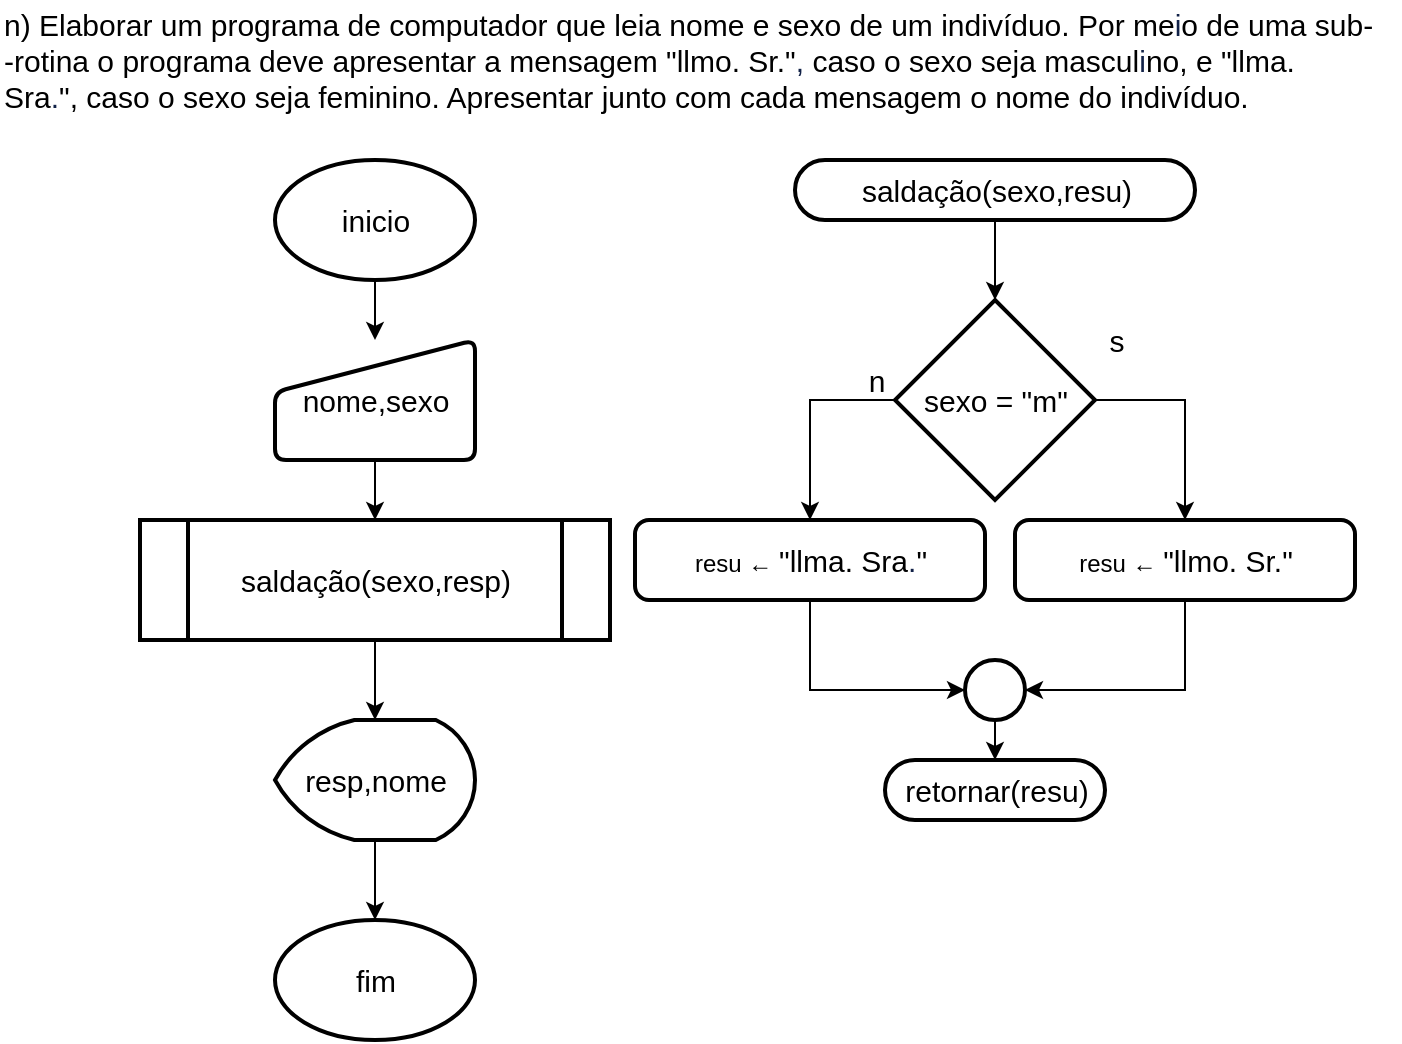 <mxfile version="19.0.3" type="device"><diagram id="hr_fe4lypUMsLCWDE3dJ" name="Página-1"><mxGraphModel dx="1422" dy="865" grid="1" gridSize="10" guides="1" tooltips="1" connect="1" arrows="1" fold="1" page="1" pageScale="1" pageWidth="827" pageHeight="1169" math="0" shadow="0"><root><mxCell id="0"/><mxCell id="1" parent="0"/><mxCell id="VWSv6yplb4yTsYVX-18j-1" value="&lt;span class=&quot;fontstyle0&quot; style=&quot;font-size: 15px;&quot;&gt;n) Elaborar um programa de computador que leia nome e sexo de um indivíduo. Por me&lt;/span&gt;&lt;span style=&quot;color: rgb(17, 33, 71); font-size: 15px;&quot; class=&quot;fontstyle0&quot;&gt;i&lt;/span&gt;&lt;span class=&quot;fontstyle0&quot; style=&quot;font-size: 15px;&quot;&gt;o de uma sub-&lt;br style=&quot;font-size: 15px;&quot;&gt;-rotina o programa deve apresentar a mensagem &quot;llmo. Sr.&quot;&lt;/span&gt;&lt;span style=&quot;color: rgb(17, 33, 71); font-size: 15px;&quot; class=&quot;fontstyle0&quot;&gt;, &lt;/span&gt;&lt;span class=&quot;fontstyle0&quot; style=&quot;font-size: 15px;&quot;&gt;caso o sexo seja mascul&lt;/span&gt;&lt;span style=&quot;color: rgb(17, 33, 71); font-size: 15px;&quot; class=&quot;fontstyle0&quot;&gt;i&lt;/span&gt;&lt;span class=&quot;fontstyle0&quot; style=&quot;font-size: 15px;&quot;&gt;no, e &quot;llma.&lt;br style=&quot;font-size: 15px;&quot;&gt;Sra&lt;/span&gt;&lt;span style=&quot;color: rgb(17, 33, 71); font-size: 15px;&quot; class=&quot;fontstyle0&quot;&gt;.&lt;/span&gt;&lt;span class=&quot;fontstyle0&quot; style=&quot;font-size: 15px;&quot;&gt;&quot;, caso o sexo seja feminino. Apresentar junto com cada mensagem o nome do indivíduo.&lt;/span&gt; " style="text;html=1;align=left;verticalAlign=middle;resizable=0;points=[];autosize=1;strokeColor=none;fillColor=none;fontSize=15;" parent="1" vertex="1"><mxGeometry width="700" height="60" as="geometry"/></mxCell><mxCell id="VWSv6yplb4yTsYVX-18j-24" value="" style="edgeStyle=orthogonalEdgeStyle;rounded=0;orthogonalLoop=1;jettySize=auto;html=1;fontSize=15;" parent="1" source="VWSv6yplb4yTsYVX-18j-2" target="VWSv6yplb4yTsYVX-18j-4" edge="1"><mxGeometry relative="1" as="geometry"/></mxCell><mxCell id="VWSv6yplb4yTsYVX-18j-2" value="saldação(sexo,resu)" style="html=1;dashed=0;whitespace=wrap;shape=mxgraph.dfd.start;fontSize=15;strokeWidth=2;" parent="1" vertex="1"><mxGeometry x="397.5" y="80" width="200" height="30" as="geometry"/></mxCell><mxCell id="VWSv6yplb4yTsYVX-18j-3" value="retornar(resu)" style="html=1;dashed=0;whitespace=wrap;shape=mxgraph.dfd.start;fontSize=15;strokeWidth=2;" parent="1" vertex="1"><mxGeometry x="442.5" y="380" width="110" height="30" as="geometry"/></mxCell><mxCell id="MmjQnq4VpFNKmvzTasa3-2" style="edgeStyle=orthogonalEdgeStyle;rounded=0;orthogonalLoop=1;jettySize=auto;html=1;exitX=1;exitY=0.5;exitDx=0;exitDy=0;exitPerimeter=0;" parent="1" source="VWSv6yplb4yTsYVX-18j-4" target="MmjQnq4VpFNKmvzTasa3-1" edge="1"><mxGeometry relative="1" as="geometry"/></mxCell><mxCell id="MmjQnq4VpFNKmvzTasa3-8" style="edgeStyle=orthogonalEdgeStyle;rounded=0;orthogonalLoop=1;jettySize=auto;html=1;exitX=0;exitY=0.5;exitDx=0;exitDy=0;exitPerimeter=0;" parent="1" source="VWSv6yplb4yTsYVX-18j-4" target="MmjQnq4VpFNKmvzTasa3-4" edge="1"><mxGeometry relative="1" as="geometry"/></mxCell><mxCell id="VWSv6yplb4yTsYVX-18j-4" value="sexo = &quot;m&quot;" style="strokeWidth=2;html=1;shape=mxgraph.flowchart.decision;whiteSpace=wrap;fontSize=15;" parent="1" vertex="1"><mxGeometry x="447.5" y="150" width="100" height="100" as="geometry"/></mxCell><mxCell id="VWSv6yplb4yTsYVX-18j-30" value="" style="edgeStyle=orthogonalEdgeStyle;rounded=0;orthogonalLoop=1;jettySize=auto;html=1;fontSize=15;" parent="1" source="VWSv6yplb4yTsYVX-18j-6" target="VWSv6yplb4yTsYVX-18j-3" edge="1"><mxGeometry relative="1" as="geometry"/></mxCell><mxCell id="VWSv6yplb4yTsYVX-18j-6" value="" style="verticalLabelPosition=bottom;verticalAlign=top;html=1;shape=mxgraph.flowchart.on-page_reference;fontSize=15;strokeWidth=2;" parent="1" vertex="1"><mxGeometry x="482.5" y="330" width="30" height="30" as="geometry"/></mxCell><mxCell id="VWSv6yplb4yTsYVX-18j-12" value="s" style="text;html=1;align=center;verticalAlign=middle;resizable=0;points=[];autosize=1;strokeColor=none;fillColor=none;fontSize=15;" parent="1" vertex="1"><mxGeometry x="547.5" y="160" width="20" height="20" as="geometry"/></mxCell><mxCell id="VWSv6yplb4yTsYVX-18j-31" value="n" style="text;html=1;align=center;verticalAlign=middle;resizable=0;points=[];autosize=1;strokeColor=none;fillColor=none;fontSize=15;" parent="1" vertex="1"><mxGeometry x="427.5" y="180" width="20" height="20" as="geometry"/></mxCell><mxCell id="VWSv6yplb4yTsYVX-18j-37" value="" style="edgeStyle=orthogonalEdgeStyle;rounded=0;orthogonalLoop=1;jettySize=auto;html=1;fontSize=15;" parent="1" source="VWSv6yplb4yTsYVX-18j-33" target="VWSv6yplb4yTsYVX-18j-36" edge="1"><mxGeometry relative="1" as="geometry"/></mxCell><mxCell id="VWSv6yplb4yTsYVX-18j-33" value="nome,sexo" style="html=1;strokeWidth=2;shape=manualInput;whiteSpace=wrap;rounded=1;size=26;arcSize=11;fontSize=15;" parent="1" vertex="1"><mxGeometry x="137.5" y="170" width="100" height="60" as="geometry"/></mxCell><mxCell id="VWSv6yplb4yTsYVX-18j-35" value="" style="edgeStyle=orthogonalEdgeStyle;rounded=0;orthogonalLoop=1;jettySize=auto;html=1;fontSize=15;" parent="1" source="VWSv6yplb4yTsYVX-18j-34" target="VWSv6yplb4yTsYVX-18j-33" edge="1"><mxGeometry relative="1" as="geometry"/></mxCell><mxCell id="VWSv6yplb4yTsYVX-18j-34" value="inicio" style="strokeWidth=2;html=1;shape=mxgraph.flowchart.start_1;whiteSpace=wrap;fontSize=15;" parent="1" vertex="1"><mxGeometry x="137.5" y="80" width="100" height="60" as="geometry"/></mxCell><mxCell id="MmjQnq4VpFNKmvzTasa3-6" value="" style="edgeStyle=orthogonalEdgeStyle;rounded=0;orthogonalLoop=1;jettySize=auto;html=1;" parent="1" source="VWSv6yplb4yTsYVX-18j-36" target="MmjQnq4VpFNKmvzTasa3-5" edge="1"><mxGeometry relative="1" as="geometry"/></mxCell><mxCell id="VWSv6yplb4yTsYVX-18j-36" value="saldação(sexo,resp)" style="shape=process;whiteSpace=wrap;html=1;backgroundOutline=1;fontSize=15;strokeWidth=2;rounded=1;arcSize=0;" parent="1" vertex="1"><mxGeometry x="70" y="260" width="235" height="60" as="geometry"/></mxCell><mxCell id="VWSv6yplb4yTsYVX-18j-38" value="fim" style="strokeWidth=2;html=1;shape=mxgraph.flowchart.start_1;whiteSpace=wrap;fontSize=15;" parent="1" vertex="1"><mxGeometry x="137.5" y="460" width="100" height="60" as="geometry"/></mxCell><mxCell id="MmjQnq4VpFNKmvzTasa3-3" style="edgeStyle=orthogonalEdgeStyle;rounded=0;orthogonalLoop=1;jettySize=auto;html=1;exitX=0.5;exitY=1;exitDx=0;exitDy=0;entryX=1;entryY=0.5;entryDx=0;entryDy=0;entryPerimeter=0;" parent="1" source="MmjQnq4VpFNKmvzTasa3-1" target="VWSv6yplb4yTsYVX-18j-6" edge="1"><mxGeometry relative="1" as="geometry"/></mxCell><mxCell id="MmjQnq4VpFNKmvzTasa3-1" value="resu ←&amp;nbsp;&lt;span style=&quot;font-size: 15px; text-align: left;&quot;&gt;&quot;llmo. Sr.&quot;&lt;/span&gt;" style="rounded=1;whiteSpace=wrap;html=1;absoluteArcSize=1;arcSize=14;strokeWidth=2;" parent="1" vertex="1"><mxGeometry x="507.5" y="260" width="170" height="40" as="geometry"/></mxCell><mxCell id="MmjQnq4VpFNKmvzTasa3-9" style="edgeStyle=orthogonalEdgeStyle;rounded=0;orthogonalLoop=1;jettySize=auto;html=1;exitX=0.5;exitY=1;exitDx=0;exitDy=0;entryX=0;entryY=0.5;entryDx=0;entryDy=0;entryPerimeter=0;" parent="1" source="MmjQnq4VpFNKmvzTasa3-4" target="VWSv6yplb4yTsYVX-18j-6" edge="1"><mxGeometry relative="1" as="geometry"/></mxCell><mxCell id="MmjQnq4VpFNKmvzTasa3-4" value="resu ←&amp;nbsp;&lt;span style=&quot;text-align: left; background-color: initial; font-size: 15px;&quot; class=&quot;fontstyle0&quot;&gt;&quot;llma. Sra&lt;/span&gt;&lt;span style=&quot;text-align: left; background-color: initial; font-size: 15px; color: rgb(17, 33, 71);&quot; class=&quot;fontstyle0&quot;&gt;.&lt;/span&gt;&lt;span style=&quot;text-align: left; background-color: initial; font-size: 15px;&quot; class=&quot;fontstyle0&quot;&gt;&quot;&lt;/span&gt;" style="rounded=1;whiteSpace=wrap;html=1;absoluteArcSize=1;arcSize=14;strokeWidth=2;" parent="1" vertex="1"><mxGeometry x="317.5" y="260" width="175" height="40" as="geometry"/></mxCell><mxCell id="MmjQnq4VpFNKmvzTasa3-7" value="" style="edgeStyle=orthogonalEdgeStyle;rounded=0;orthogonalLoop=1;jettySize=auto;html=1;" parent="1" source="MmjQnq4VpFNKmvzTasa3-5" target="VWSv6yplb4yTsYVX-18j-38" edge="1"><mxGeometry relative="1" as="geometry"/></mxCell><mxCell id="MmjQnq4VpFNKmvzTasa3-5" value="resp,nome" style="strokeWidth=2;html=1;shape=mxgraph.flowchart.display;whiteSpace=wrap;fontSize=15;" parent="1" vertex="1"><mxGeometry x="137.5" y="360" width="100" height="60" as="geometry"/></mxCell></root></mxGraphModel></diagram></mxfile>